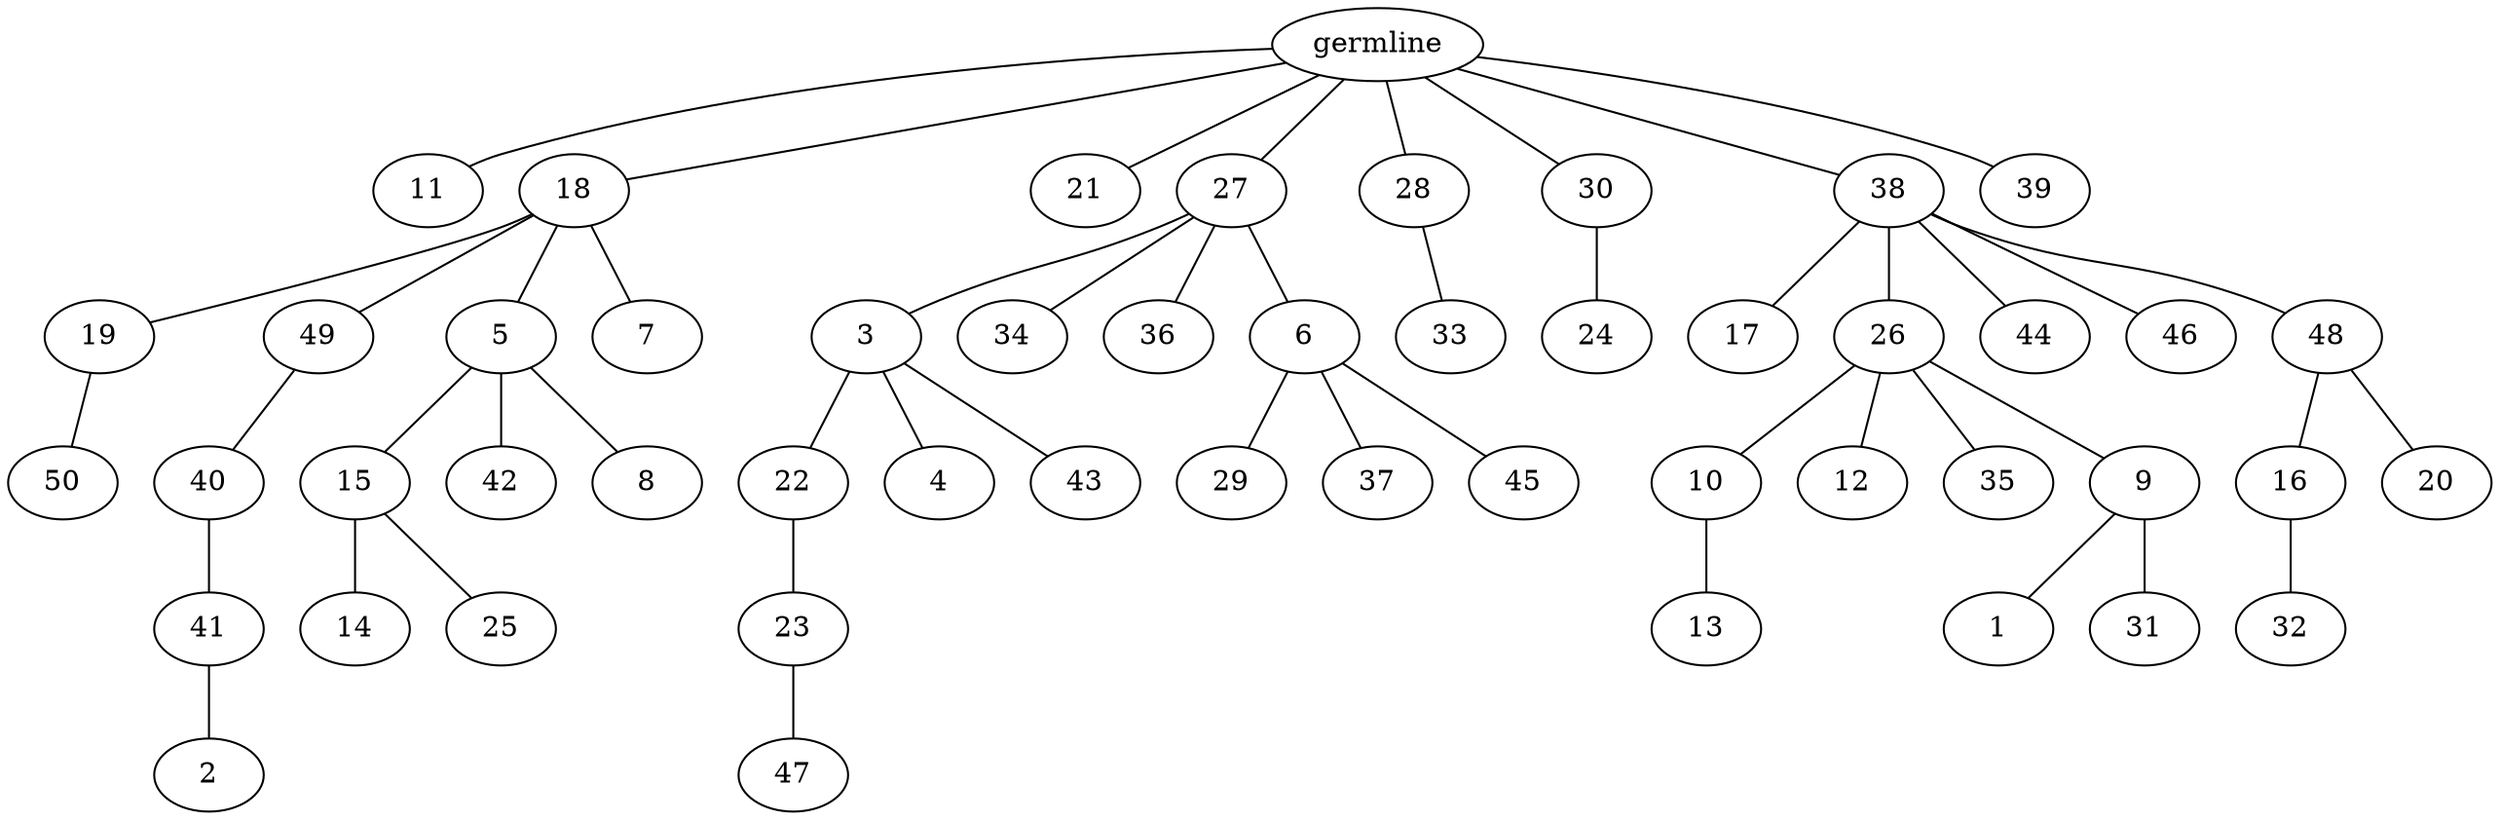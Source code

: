 graph tree {
    "140699507524368" [label="germline"];
    "140699500794352" [label="11"];
    "140699500796032" [label="18"];
    "140699500796992" [label="19"];
    "140699500796080" [label="50"];
    "140699500797328" [label="49"];
    "140699500795120" [label="40"];
    "140699500797088" [label="41"];
    "140699513995568" [label="2"];
    "140699500797712" [label="5"];
    "140699500794784" [label="15"];
    "140699500796464" [label="14"];
    "140699500795312" [label="25"];
    "140699500796320" [label="42"];
    "140699511362224" [label="8"];
    "140699500794112" [label="7"];
    "140699500796368" [label="21"];
    "140699511363280" [label="27"];
    "140699511364192" [label="3"];
    "140699511361840" [label="22"];
    "140699511364480" [label="23"];
    "140699511365344" [label="47"];
    "140699511363760" [label="4"];
    "140699511362272" [label="43"];
    "140699511363424" [label="34"];
    "140699511363616" [label="36"];
    "140699511362848" [label="6"];
    "140699511365296" [label="29"];
    "140699511363232" [label="37"];
    "140699511364000" [label="45"];
    "140699511362944" [label="28"];
    "140699511363952" [label="33"];
    "140699511363328" [label="30"];
    "140699511361936" [label="24"];
    "140699511362800" [label="38"];
    "140699511363904" [label="17"];
    "140699509207104" [label="26"];
    "140699509210320" [label="10"];
    "140699509210272" [label="13"];
    "140699509207680" [label="12"];
    "140699509207728" [label="35"];
    "140699509210368" [label="9"];
    "140699509208400" [label="1"];
    "140699509208544" [label="31"];
    "140699509209600" [label="44"];
    "140699509208208" [label="46"];
    "140699509209216" [label="48"];
    "140699509208736" [label="16"];
    "140699509208592" [label="32"];
    "140699509209552" [label="20"];
    "140699511365392" [label="39"];
    "140699507524368" -- "140699500794352";
    "140699507524368" -- "140699500796032";
    "140699507524368" -- "140699500796368";
    "140699507524368" -- "140699511363280";
    "140699507524368" -- "140699511362944";
    "140699507524368" -- "140699511363328";
    "140699507524368" -- "140699511362800";
    "140699507524368" -- "140699511365392";
    "140699500796032" -- "140699500796992";
    "140699500796032" -- "140699500797328";
    "140699500796032" -- "140699500797712";
    "140699500796032" -- "140699500794112";
    "140699500796992" -- "140699500796080";
    "140699500797328" -- "140699500795120";
    "140699500795120" -- "140699500797088";
    "140699500797088" -- "140699513995568";
    "140699500797712" -- "140699500794784";
    "140699500797712" -- "140699500796320";
    "140699500797712" -- "140699511362224";
    "140699500794784" -- "140699500796464";
    "140699500794784" -- "140699500795312";
    "140699511363280" -- "140699511364192";
    "140699511363280" -- "140699511363424";
    "140699511363280" -- "140699511363616";
    "140699511363280" -- "140699511362848";
    "140699511364192" -- "140699511361840";
    "140699511364192" -- "140699511363760";
    "140699511364192" -- "140699511362272";
    "140699511361840" -- "140699511364480";
    "140699511364480" -- "140699511365344";
    "140699511362848" -- "140699511365296";
    "140699511362848" -- "140699511363232";
    "140699511362848" -- "140699511364000";
    "140699511362944" -- "140699511363952";
    "140699511363328" -- "140699511361936";
    "140699511362800" -- "140699511363904";
    "140699511362800" -- "140699509207104";
    "140699511362800" -- "140699509209600";
    "140699511362800" -- "140699509208208";
    "140699511362800" -- "140699509209216";
    "140699509207104" -- "140699509210320";
    "140699509207104" -- "140699509207680";
    "140699509207104" -- "140699509207728";
    "140699509207104" -- "140699509210368";
    "140699509210320" -- "140699509210272";
    "140699509210368" -- "140699509208400";
    "140699509210368" -- "140699509208544";
    "140699509209216" -- "140699509208736";
    "140699509209216" -- "140699509209552";
    "140699509208736" -- "140699509208592";
}
